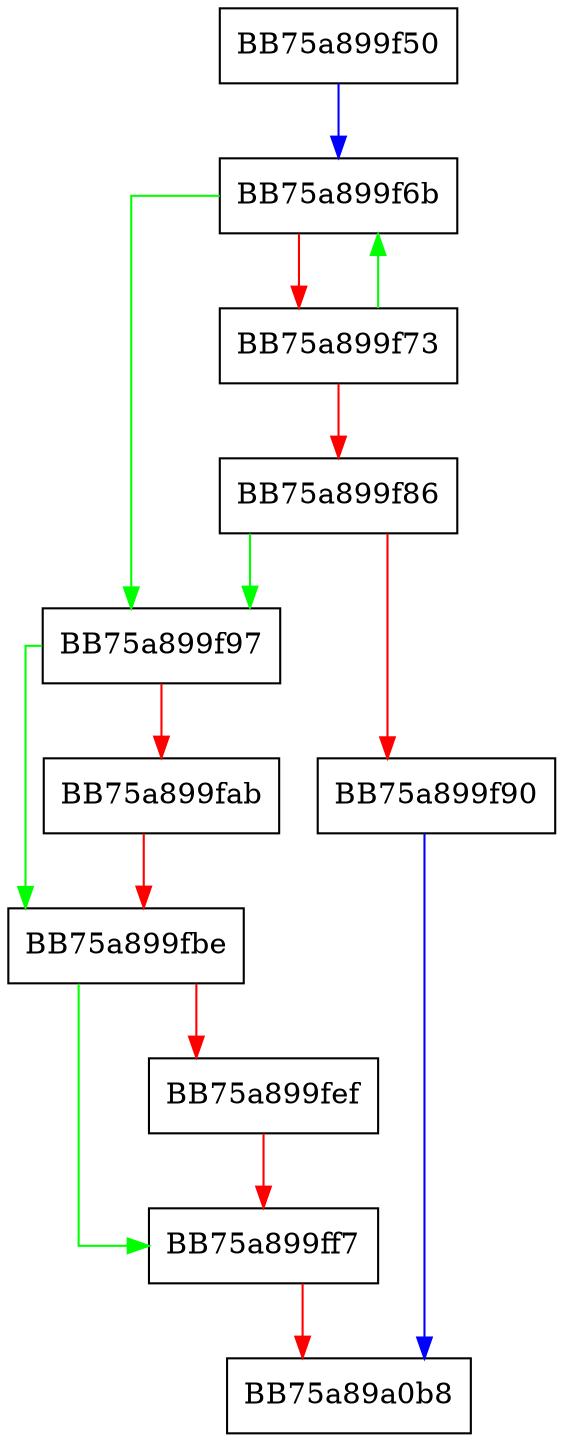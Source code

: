 digraph match_recursion {
  node [shape="box"];
  graph [splines=ortho];
  BB75a899f50 -> BB75a899f6b [color="blue"];
  BB75a899f6b -> BB75a899f97 [color="green"];
  BB75a899f6b -> BB75a899f73 [color="red"];
  BB75a899f73 -> BB75a899f6b [color="green"];
  BB75a899f73 -> BB75a899f86 [color="red"];
  BB75a899f86 -> BB75a899f97 [color="green"];
  BB75a899f86 -> BB75a899f90 [color="red"];
  BB75a899f90 -> BB75a89a0b8 [color="blue"];
  BB75a899f97 -> BB75a899fbe [color="green"];
  BB75a899f97 -> BB75a899fab [color="red"];
  BB75a899fab -> BB75a899fbe [color="red"];
  BB75a899fbe -> BB75a899ff7 [color="green"];
  BB75a899fbe -> BB75a899fef [color="red"];
  BB75a899fef -> BB75a899ff7 [color="red"];
  BB75a899ff7 -> BB75a89a0b8 [color="red"];
}